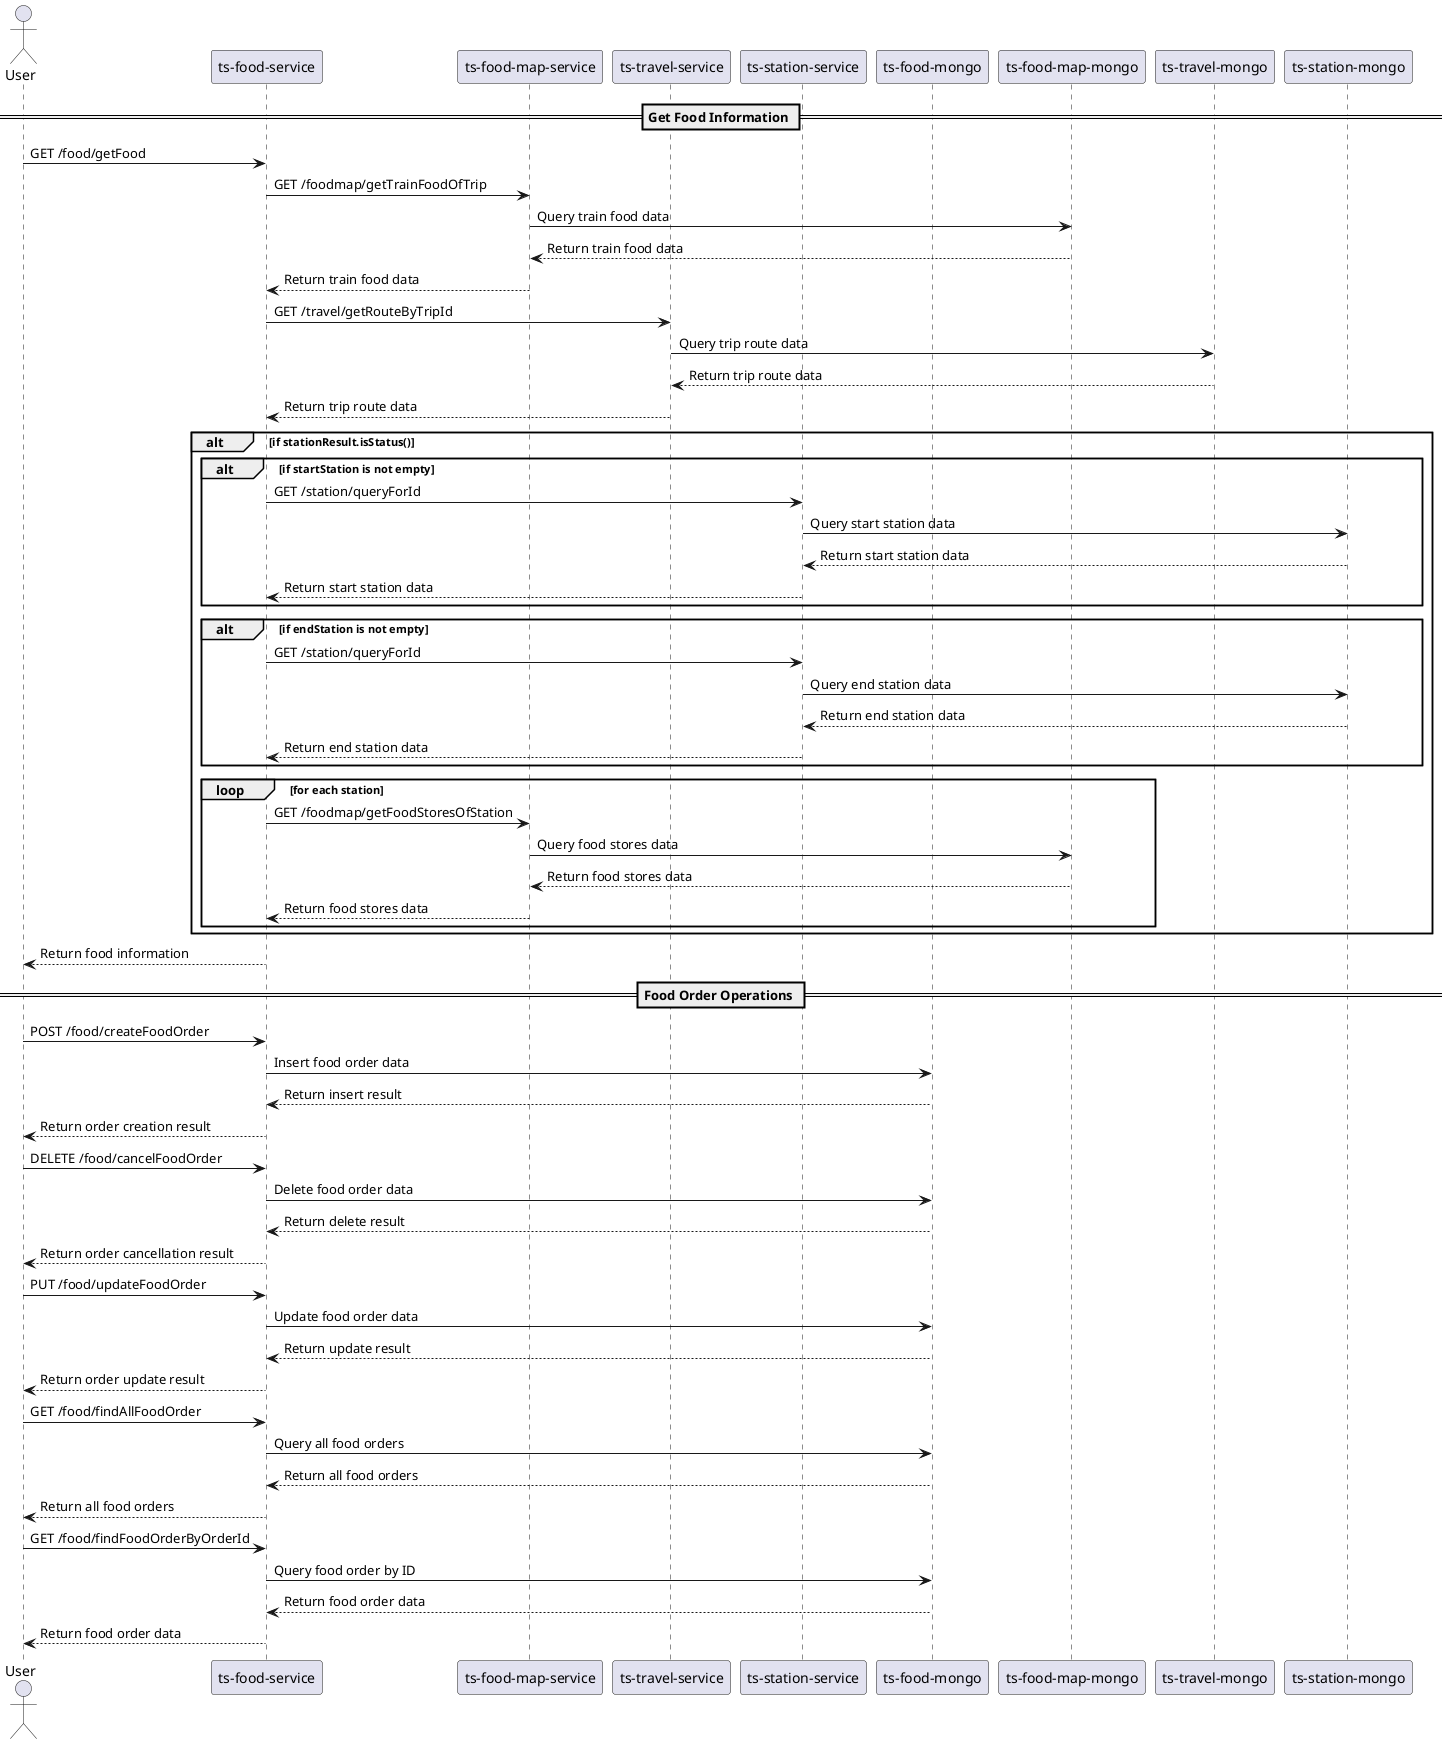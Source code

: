 @startuml
actor User
participant "ts-food-service" as FoodService
participant "ts-food-map-service" as FoodMapService
participant "ts-travel-service" as TravelService
participant "ts-station-service" as StationService
participant "ts-food-mongo" as FoodMongo
participant "ts-food-map-mongo" as FoodMapMongo
participant "ts-travel-mongo" as TravelMongo
participant "ts-station-mongo" as StationMongo

== Get Food Information ==
User -> FoodService: GET /food/getFood
FoodService -> FoodMapService: GET /foodmap/getTrainFoodOfTrip
FoodMapService -> FoodMapMongo: Query train food data
FoodMapMongo --> FoodMapService: Return train food data
FoodMapService --> FoodService: Return train food data

FoodService -> TravelService: GET /travel/getRouteByTripId
TravelService -> TravelMongo: Query trip route data
TravelMongo --> TravelService: Return trip route data
TravelService --> FoodService: Return trip route data

alt if stationResult.isStatus()
    alt if startStation is not empty
        FoodService -> StationService: GET /station/queryForId
        StationService -> StationMongo: Query start station data
        StationMongo --> StationService: Return start station data
        StationService --> FoodService: Return start station data
    end

    alt if endStation is not empty
        FoodService -> StationService: GET /station/queryForId
        StationService -> StationMongo: Query end station data
        StationMongo --> StationService: Return end station data
        StationService --> FoodService: Return end station data
    end

    loop for each station
        FoodService -> FoodMapService: GET /foodmap/getFoodStoresOfStation
        FoodMapService -> FoodMapMongo: Query food stores data
        FoodMapMongo --> FoodMapService: Return food stores data
        FoodMapService --> FoodService: Return food stores data
    end
end
FoodService --> User: Return food information

== Food Order Operations ==
User -> FoodService: POST /food/createFoodOrder
FoodService -> FoodMongo: Insert food order data
FoodMongo --> FoodService: Return insert result
FoodService --> User: Return order creation result

User -> FoodService: DELETE /food/cancelFoodOrder
FoodService -> FoodMongo: Delete food order data
FoodMongo --> FoodService: Return delete result
FoodService --> User: Return order cancellation result

User -> FoodService: PUT /food/updateFoodOrder
FoodService -> FoodMongo: Update food order data
FoodMongo --> FoodService: Return update result
FoodService --> User: Return order update result

User -> FoodService: GET /food/findAllFoodOrder
FoodService -> FoodMongo: Query all food orders
FoodMongo --> FoodService: Return all food orders
FoodService --> User: Return all food orders

User -> FoodService: GET /food/findFoodOrderByOrderId
FoodService -> FoodMongo: Query food order by ID
FoodMongo --> FoodService: Return food order data
FoodService --> User: Return food order data
@enduml